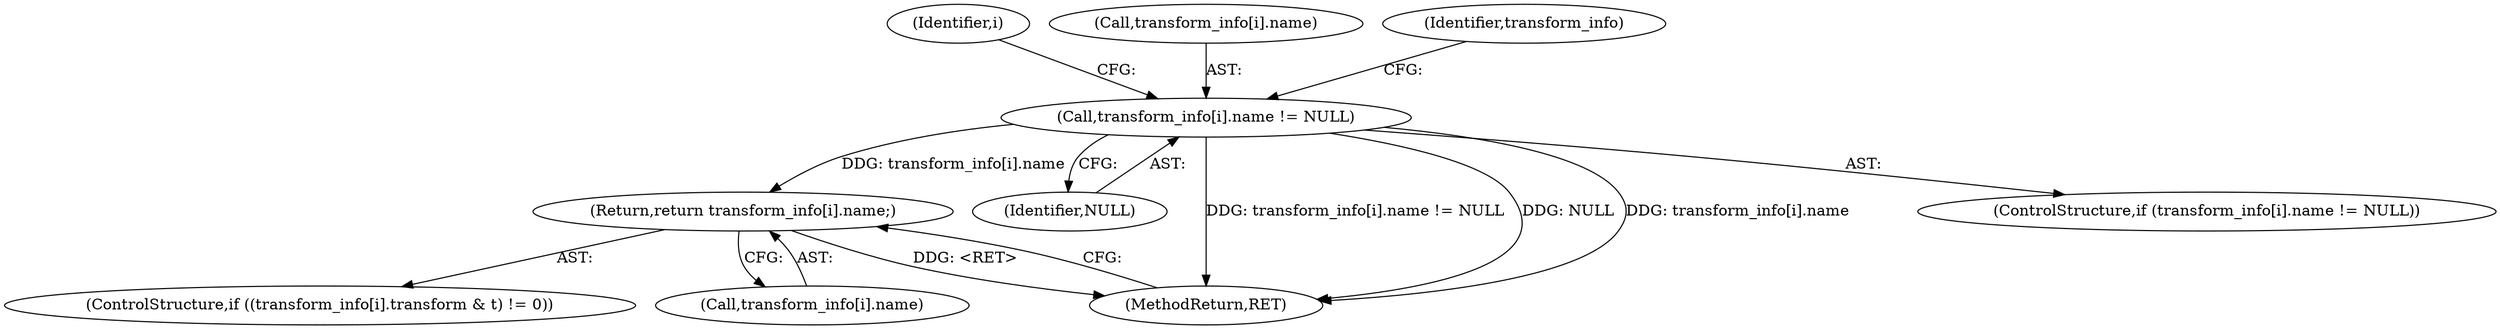 digraph "0_Android_9d4853418ab2f754c2b63e091c29c5529b8b86ca_24@array" {
"1000138" [label="(Return,return transform_info[i].name;)"];
"1000120" [label="(Call,transform_info[i].name != NULL)"];
"1000118" [label="(Identifier,i)"];
"1000121" [label="(Call,transform_info[i].name)"];
"1000138" [label="(Return,return transform_info[i].name;)"];
"1000126" [label="(Identifier,NULL)"];
"1000146" [label="(MethodReturn,RET)"];
"1000119" [label="(ControlStructure,if (transform_info[i].name != NULL))"];
"1000133" [label="(Identifier,transform_info)"];
"1000128" [label="(ControlStructure,if ((transform_info[i].transform & t) != 0))"];
"1000120" [label="(Call,transform_info[i].name != NULL)"];
"1000139" [label="(Call,transform_info[i].name)"];
"1000138" -> "1000128"  [label="AST: "];
"1000138" -> "1000139"  [label="CFG: "];
"1000139" -> "1000138"  [label="AST: "];
"1000146" -> "1000138"  [label="CFG: "];
"1000138" -> "1000146"  [label="DDG: <RET>"];
"1000120" -> "1000138"  [label="DDG: transform_info[i].name"];
"1000120" -> "1000119"  [label="AST: "];
"1000120" -> "1000126"  [label="CFG: "];
"1000121" -> "1000120"  [label="AST: "];
"1000126" -> "1000120"  [label="AST: "];
"1000133" -> "1000120"  [label="CFG: "];
"1000118" -> "1000120"  [label="CFG: "];
"1000120" -> "1000146"  [label="DDG: transform_info[i].name != NULL"];
"1000120" -> "1000146"  [label="DDG: NULL"];
"1000120" -> "1000146"  [label="DDG: transform_info[i].name"];
}
